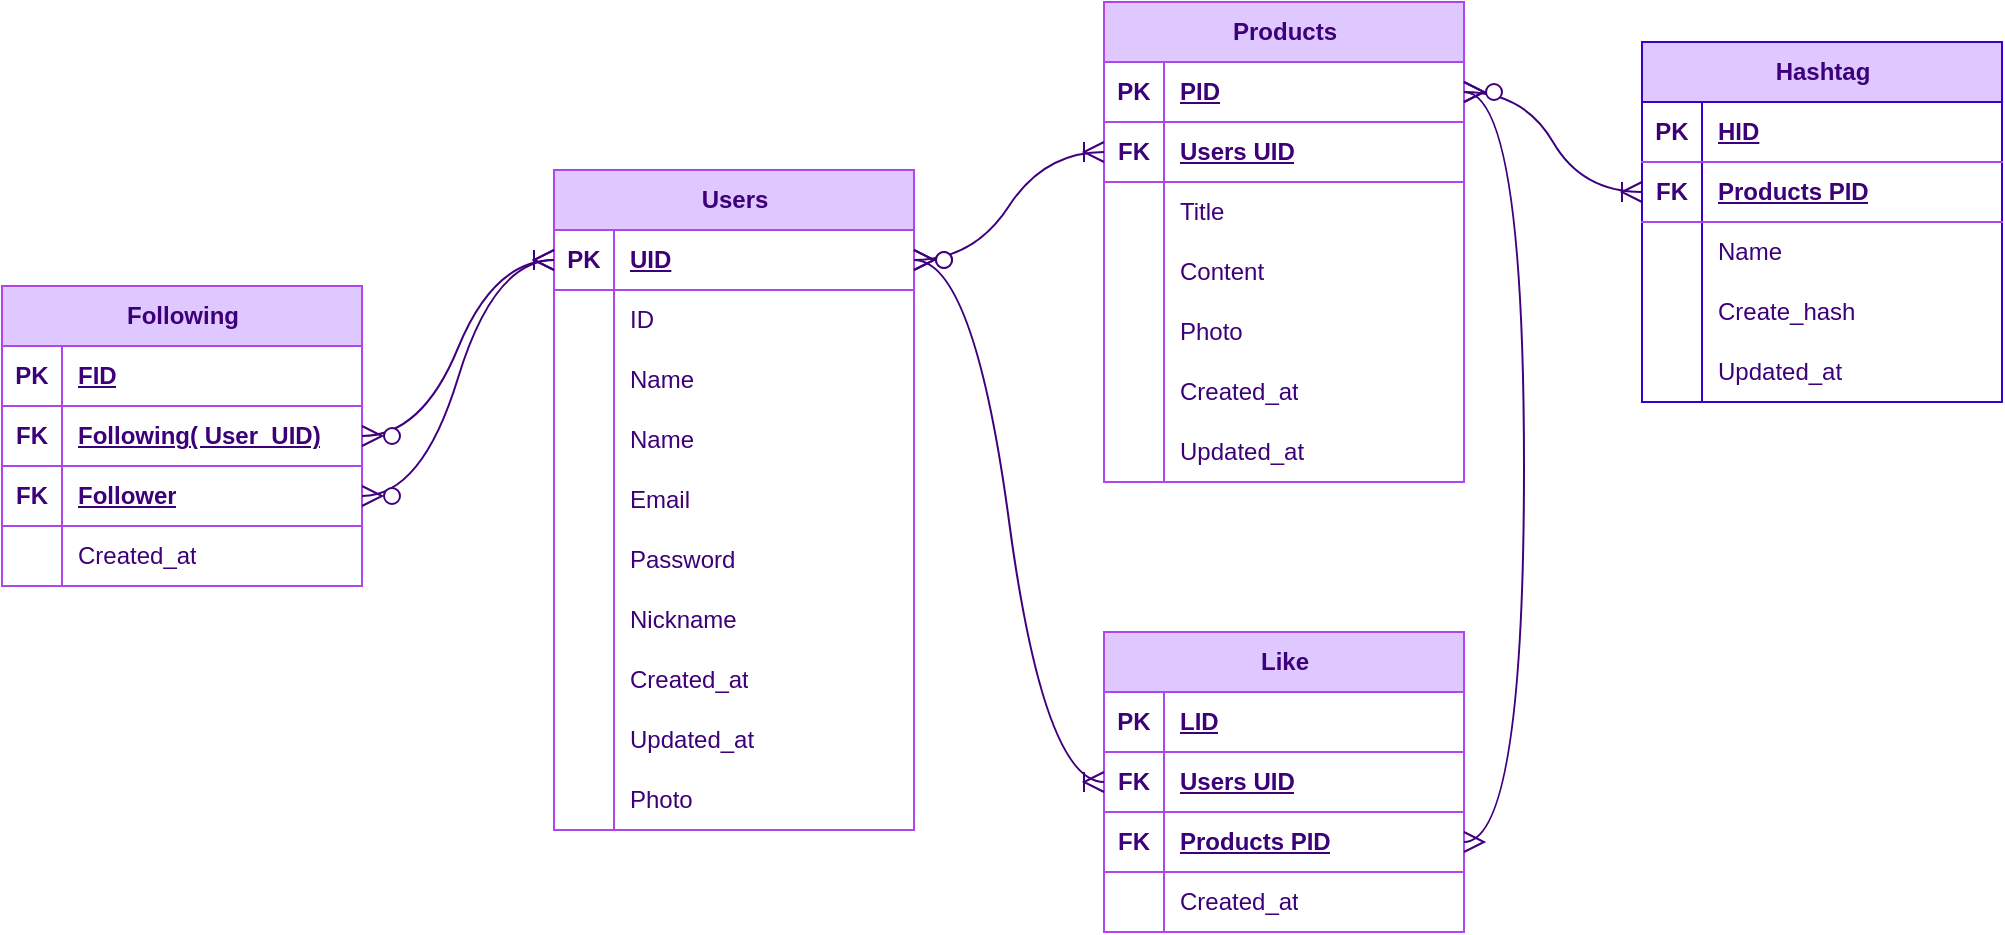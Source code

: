 <mxfile version="24.7.7">
  <diagram name="페이지-1" id="fCGBiLJO5F3mLTKMmeXi">
    <mxGraphModel dx="3289" dy="2229" grid="0" gridSize="10" guides="1" tooltips="1" connect="1" arrows="1" fold="1" page="1" pageScale="1" pageWidth="1169" pageHeight="827" background="#ffffff" math="0" shadow="0">
      <root>
        <mxCell id="0" />
        <mxCell id="1" parent="0" />
        <mxCell id="NdqajZRAIakbq4SqW66b-1" value="&lt;font&gt;Users&lt;/font&gt;" style="shape=table;startSize=30;container=1;collapsible=1;childLayout=tableLayout;fixedRows=1;rowLines=0;fontStyle=1;align=center;resizeLast=1;html=1;movable=1;resizable=1;rotatable=1;deletable=1;editable=1;locked=0;connectable=1;labelBackgroundColor=none;fillColor=#DFC7FF;strokeColor=#AF45ED;fontColor=#3C0078;" parent="1" vertex="1">
          <mxGeometry x="-805" y="-562" width="180" height="330.0" as="geometry" />
        </mxCell>
        <mxCell id="NdqajZRAIakbq4SqW66b-2" value="" style="shape=tableRow;horizontal=0;startSize=0;swimlaneHead=0;swimlaneBody=0;fillColor=none;collapsible=0;dropTarget=0;points=[[0,0.5],[1,0.5]];portConstraint=eastwest;top=0;left=0;right=0;bottom=1;labelBackgroundColor=none;strokeColor=#AF45ED;fontColor=#3C0078;" parent="NdqajZRAIakbq4SqW66b-1" vertex="1">
          <mxGeometry y="30" width="180" height="30" as="geometry" />
        </mxCell>
        <mxCell id="NdqajZRAIakbq4SqW66b-3" value="PK" style="shape=partialRectangle;connectable=0;fillColor=none;top=0;left=0;bottom=0;right=0;fontStyle=1;overflow=hidden;whiteSpace=wrap;html=1;labelBackgroundColor=none;strokeColor=#AF45ED;fontColor=#3C0078;" parent="NdqajZRAIakbq4SqW66b-2" vertex="1">
          <mxGeometry width="30" height="30" as="geometry">
            <mxRectangle width="30" height="30" as="alternateBounds" />
          </mxGeometry>
        </mxCell>
        <mxCell id="NdqajZRAIakbq4SqW66b-4" value="UID" style="shape=partialRectangle;connectable=0;fillColor=none;top=0;left=0;bottom=0;right=0;align=left;spacingLeft=6;fontStyle=5;overflow=hidden;whiteSpace=wrap;html=1;labelBackgroundColor=none;strokeColor=#AF45ED;fontColor=#3C0078;" parent="NdqajZRAIakbq4SqW66b-2" vertex="1">
          <mxGeometry x="30" width="150" height="30" as="geometry">
            <mxRectangle width="150" height="30" as="alternateBounds" />
          </mxGeometry>
        </mxCell>
        <mxCell id="NdqajZRAIakbq4SqW66b-5" value="" style="shape=tableRow;horizontal=0;startSize=0;swimlaneHead=0;swimlaneBody=0;fillColor=none;collapsible=0;dropTarget=0;points=[[0,0.5],[1,0.5]];portConstraint=eastwest;top=0;left=0;right=0;bottom=0;labelBackgroundColor=none;strokeColor=#AF45ED;fontColor=#3C0078;" parent="NdqajZRAIakbq4SqW66b-1" vertex="1">
          <mxGeometry y="60" width="180" height="30" as="geometry" />
        </mxCell>
        <mxCell id="NdqajZRAIakbq4SqW66b-6" value="" style="shape=partialRectangle;connectable=0;fillColor=none;top=0;left=0;bottom=0;right=0;editable=1;overflow=hidden;whiteSpace=wrap;html=1;labelBackgroundColor=none;strokeColor=#AF45ED;fontColor=#3C0078;" parent="NdqajZRAIakbq4SqW66b-5" vertex="1">
          <mxGeometry width="30" height="30" as="geometry">
            <mxRectangle width="30" height="30" as="alternateBounds" />
          </mxGeometry>
        </mxCell>
        <mxCell id="NdqajZRAIakbq4SqW66b-7" value="ID" style="shape=partialRectangle;connectable=0;fillColor=none;top=0;left=0;bottom=0;right=0;align=left;spacingLeft=6;overflow=hidden;whiteSpace=wrap;html=1;labelBackgroundColor=none;strokeColor=#AF45ED;fontColor=#3C0078;" parent="NdqajZRAIakbq4SqW66b-5" vertex="1">
          <mxGeometry x="30" width="150" height="30" as="geometry">
            <mxRectangle width="150" height="30" as="alternateBounds" />
          </mxGeometry>
        </mxCell>
        <mxCell id="NdqajZRAIakbq4SqW66b-57" value="" style="shape=tableRow;horizontal=0;startSize=0;swimlaneHead=0;swimlaneBody=0;fillColor=none;collapsible=0;dropTarget=0;points=[[0,0.5],[1,0.5]];portConstraint=eastwest;top=0;left=0;right=0;bottom=0;labelBackgroundColor=none;strokeColor=#AF45ED;fontColor=#3C0078;" parent="NdqajZRAIakbq4SqW66b-1" vertex="1">
          <mxGeometry y="90" width="180" height="30" as="geometry" />
        </mxCell>
        <mxCell id="NdqajZRAIakbq4SqW66b-58" value="" style="shape=partialRectangle;connectable=0;fillColor=none;top=0;left=0;bottom=0;right=0;editable=1;overflow=hidden;whiteSpace=wrap;html=1;labelBackgroundColor=none;strokeColor=#AF45ED;fontColor=#3C0078;" parent="NdqajZRAIakbq4SqW66b-57" vertex="1">
          <mxGeometry width="30" height="30" as="geometry">
            <mxRectangle width="30" height="30" as="alternateBounds" />
          </mxGeometry>
        </mxCell>
        <mxCell id="NdqajZRAIakbq4SqW66b-59" value="Name" style="shape=partialRectangle;connectable=0;fillColor=none;top=0;left=0;bottom=0;right=0;align=left;spacingLeft=6;overflow=hidden;whiteSpace=wrap;html=1;labelBackgroundColor=none;strokeColor=#AF45ED;fontColor=#3C0078;" parent="NdqajZRAIakbq4SqW66b-57" vertex="1">
          <mxGeometry x="30" width="150" height="30" as="geometry">
            <mxRectangle width="150" height="30" as="alternateBounds" />
          </mxGeometry>
        </mxCell>
        <mxCell id="FqH-BJLZaNZYhSBPs_zv-43" value="" style="shape=tableRow;horizontal=0;startSize=0;swimlaneHead=0;swimlaneBody=0;fillColor=none;collapsible=0;dropTarget=0;points=[[0,0.5],[1,0.5]];portConstraint=eastwest;top=0;left=0;right=0;bottom=0;labelBackgroundColor=none;strokeColor=#AF45ED;fontColor=#3C0078;" vertex="1" parent="NdqajZRAIakbq4SqW66b-1">
          <mxGeometry y="120" width="180" height="30" as="geometry" />
        </mxCell>
        <mxCell id="FqH-BJLZaNZYhSBPs_zv-44" value="" style="shape=partialRectangle;connectable=0;fillColor=none;top=0;left=0;bottom=0;right=0;editable=1;overflow=hidden;whiteSpace=wrap;html=1;labelBackgroundColor=none;strokeColor=#AF45ED;fontColor=#3C0078;" vertex="1" parent="FqH-BJLZaNZYhSBPs_zv-43">
          <mxGeometry width="30" height="30" as="geometry">
            <mxRectangle width="30" height="30" as="alternateBounds" />
          </mxGeometry>
        </mxCell>
        <mxCell id="FqH-BJLZaNZYhSBPs_zv-45" value="Name" style="shape=partialRectangle;connectable=0;fillColor=none;top=0;left=0;bottom=0;right=0;align=left;spacingLeft=6;overflow=hidden;whiteSpace=wrap;html=1;labelBackgroundColor=none;strokeColor=#AF45ED;fontColor=#3C0078;" vertex="1" parent="FqH-BJLZaNZYhSBPs_zv-43">
          <mxGeometry x="30" width="150" height="30" as="geometry">
            <mxRectangle width="150" height="30" as="alternateBounds" />
          </mxGeometry>
        </mxCell>
        <mxCell id="NdqajZRAIakbq4SqW66b-60" value="" style="shape=tableRow;horizontal=0;startSize=0;swimlaneHead=0;swimlaneBody=0;fillColor=none;collapsible=0;dropTarget=0;points=[[0,0.5],[1,0.5]];portConstraint=eastwest;top=0;left=0;right=0;bottom=0;labelBackgroundColor=none;strokeColor=#AF45ED;fontColor=#3C0078;" parent="NdqajZRAIakbq4SqW66b-1" vertex="1">
          <mxGeometry y="150" width="180" height="30" as="geometry" />
        </mxCell>
        <mxCell id="NdqajZRAIakbq4SqW66b-61" value="" style="shape=partialRectangle;connectable=0;fillColor=none;top=0;left=0;bottom=0;right=0;editable=1;overflow=hidden;whiteSpace=wrap;html=1;labelBackgroundColor=none;strokeColor=#AF45ED;fontColor=#3C0078;" parent="NdqajZRAIakbq4SqW66b-60" vertex="1">
          <mxGeometry width="30" height="30" as="geometry">
            <mxRectangle width="30" height="30" as="alternateBounds" />
          </mxGeometry>
        </mxCell>
        <mxCell id="NdqajZRAIakbq4SqW66b-62" value="Email" style="shape=partialRectangle;connectable=0;fillColor=none;top=0;left=0;bottom=0;right=0;align=left;spacingLeft=6;overflow=hidden;whiteSpace=wrap;html=1;labelBackgroundColor=none;strokeColor=#AF45ED;fontColor=#3C0078;" parent="NdqajZRAIakbq4SqW66b-60" vertex="1">
          <mxGeometry x="30" width="150" height="30" as="geometry">
            <mxRectangle width="150" height="30" as="alternateBounds" />
          </mxGeometry>
        </mxCell>
        <mxCell id="NdqajZRAIakbq4SqW66b-63" value="" style="shape=tableRow;horizontal=0;startSize=0;swimlaneHead=0;swimlaneBody=0;fillColor=none;collapsible=0;dropTarget=0;points=[[0,0.5],[1,0.5]];portConstraint=eastwest;top=0;left=0;right=0;bottom=0;labelBackgroundColor=none;strokeColor=#AF45ED;fontColor=#3C0078;" parent="NdqajZRAIakbq4SqW66b-1" vertex="1">
          <mxGeometry y="180" width="180" height="30" as="geometry" />
        </mxCell>
        <mxCell id="NdqajZRAIakbq4SqW66b-64" value="" style="shape=partialRectangle;connectable=0;fillColor=none;top=0;left=0;bottom=0;right=0;editable=1;overflow=hidden;whiteSpace=wrap;html=1;labelBackgroundColor=none;strokeColor=#AF45ED;fontColor=#3C0078;" parent="NdqajZRAIakbq4SqW66b-63" vertex="1">
          <mxGeometry width="30" height="30" as="geometry">
            <mxRectangle width="30" height="30" as="alternateBounds" />
          </mxGeometry>
        </mxCell>
        <mxCell id="NdqajZRAIakbq4SqW66b-65" value="Password" style="shape=partialRectangle;connectable=0;fillColor=none;top=0;left=0;bottom=0;right=0;align=left;spacingLeft=6;overflow=hidden;whiteSpace=wrap;html=1;labelBackgroundColor=none;strokeColor=#AF45ED;fontColor=#3C0078;" parent="NdqajZRAIakbq4SqW66b-63" vertex="1">
          <mxGeometry x="30" width="150" height="30" as="geometry">
            <mxRectangle width="150" height="30" as="alternateBounds" />
          </mxGeometry>
        </mxCell>
        <mxCell id="NdqajZRAIakbq4SqW66b-66" value="" style="shape=tableRow;horizontal=0;startSize=0;swimlaneHead=0;swimlaneBody=0;fillColor=none;collapsible=0;dropTarget=0;points=[[0,0.5],[1,0.5]];portConstraint=eastwest;top=0;left=0;right=0;bottom=0;labelBackgroundColor=none;strokeColor=#AF45ED;fontColor=#3C0078;" parent="NdqajZRAIakbq4SqW66b-1" vertex="1">
          <mxGeometry y="210" width="180" height="30" as="geometry" />
        </mxCell>
        <mxCell id="NdqajZRAIakbq4SqW66b-67" value="" style="shape=partialRectangle;connectable=0;fillColor=none;top=0;left=0;bottom=0;right=0;editable=1;overflow=hidden;whiteSpace=wrap;html=1;labelBackgroundColor=none;strokeColor=#AF45ED;fontColor=#3C0078;" parent="NdqajZRAIakbq4SqW66b-66" vertex="1">
          <mxGeometry width="30" height="30" as="geometry">
            <mxRectangle width="30" height="30" as="alternateBounds" />
          </mxGeometry>
        </mxCell>
        <mxCell id="NdqajZRAIakbq4SqW66b-68" value="Nickname" style="shape=partialRectangle;connectable=0;fillColor=none;top=0;left=0;bottom=0;right=0;align=left;spacingLeft=6;overflow=hidden;whiteSpace=wrap;html=1;labelBackgroundColor=none;strokeColor=#AF45ED;fontColor=#3C0078;" parent="NdqajZRAIakbq4SqW66b-66" vertex="1">
          <mxGeometry x="30" width="150" height="30" as="geometry">
            <mxRectangle width="150" height="30" as="alternateBounds" />
          </mxGeometry>
        </mxCell>
        <mxCell id="NdqajZRAIakbq4SqW66b-69" value="" style="shape=tableRow;horizontal=0;startSize=0;swimlaneHead=0;swimlaneBody=0;fillColor=none;collapsible=0;dropTarget=0;points=[[0,0.5],[1,0.5]];portConstraint=eastwest;top=0;left=0;right=0;bottom=0;labelBackgroundColor=none;strokeColor=#AF45ED;fontColor=#3C0078;" parent="NdqajZRAIakbq4SqW66b-1" vertex="1">
          <mxGeometry y="240" width="180" height="30" as="geometry" />
        </mxCell>
        <mxCell id="NdqajZRAIakbq4SqW66b-70" value="" style="shape=partialRectangle;connectable=0;fillColor=none;top=0;left=0;bottom=0;right=0;editable=1;overflow=hidden;whiteSpace=wrap;html=1;labelBackgroundColor=none;strokeColor=#AF45ED;fontColor=#3C0078;" parent="NdqajZRAIakbq4SqW66b-69" vertex="1">
          <mxGeometry width="30" height="30" as="geometry">
            <mxRectangle width="30" height="30" as="alternateBounds" />
          </mxGeometry>
        </mxCell>
        <mxCell id="NdqajZRAIakbq4SqW66b-71" value="Created_at" style="shape=partialRectangle;connectable=0;fillColor=none;top=0;left=0;bottom=0;right=0;align=left;spacingLeft=6;overflow=hidden;whiteSpace=wrap;html=1;labelBackgroundColor=none;strokeColor=#AF45ED;fontColor=#3C0078;" parent="NdqajZRAIakbq4SqW66b-69" vertex="1">
          <mxGeometry x="30" width="150" height="30" as="geometry">
            <mxRectangle width="150" height="30" as="alternateBounds" />
          </mxGeometry>
        </mxCell>
        <mxCell id="NdqajZRAIakbq4SqW66b-72" value="" style="shape=tableRow;horizontal=0;startSize=0;swimlaneHead=0;swimlaneBody=0;fillColor=none;collapsible=0;dropTarget=0;points=[[0,0.5],[1,0.5]];portConstraint=eastwest;top=0;left=0;right=0;bottom=0;labelBackgroundColor=none;strokeColor=#AF45ED;fontColor=#3C0078;" parent="NdqajZRAIakbq4SqW66b-1" vertex="1">
          <mxGeometry y="270" width="180" height="30" as="geometry" />
        </mxCell>
        <mxCell id="NdqajZRAIakbq4SqW66b-73" value="" style="shape=partialRectangle;connectable=0;fillColor=none;top=0;left=0;bottom=0;right=0;editable=1;overflow=hidden;whiteSpace=wrap;html=1;labelBackgroundColor=none;strokeColor=#AF45ED;fontColor=#3C0078;" parent="NdqajZRAIakbq4SqW66b-72" vertex="1">
          <mxGeometry width="30" height="30" as="geometry">
            <mxRectangle width="30" height="30" as="alternateBounds" />
          </mxGeometry>
        </mxCell>
        <mxCell id="NdqajZRAIakbq4SqW66b-74" value="Updated_at" style="shape=partialRectangle;connectable=0;fillColor=none;top=0;left=0;bottom=0;right=0;align=left;spacingLeft=6;overflow=hidden;whiteSpace=wrap;html=1;labelBackgroundColor=none;strokeColor=#AF45ED;fontColor=#3C0078;" parent="NdqajZRAIakbq4SqW66b-72" vertex="1">
          <mxGeometry x="30" width="150" height="30" as="geometry">
            <mxRectangle width="150" height="30" as="alternateBounds" />
          </mxGeometry>
        </mxCell>
        <mxCell id="NdqajZRAIakbq4SqW66b-8" value="" style="shape=tableRow;horizontal=0;startSize=0;swimlaneHead=0;swimlaneBody=0;fillColor=none;collapsible=0;dropTarget=0;points=[[0,0.5],[1,0.5]];portConstraint=eastwest;top=0;left=0;right=0;bottom=0;labelBackgroundColor=none;strokeColor=#AF45ED;fontColor=#3C0078;" parent="NdqajZRAIakbq4SqW66b-1" vertex="1">
          <mxGeometry y="300" width="180" height="30" as="geometry" />
        </mxCell>
        <mxCell id="NdqajZRAIakbq4SqW66b-9" value="" style="shape=partialRectangle;connectable=0;fillColor=none;top=0;left=0;bottom=0;right=0;editable=1;overflow=hidden;whiteSpace=wrap;html=1;labelBackgroundColor=none;strokeColor=#AF45ED;fontColor=#3C0078;" parent="NdqajZRAIakbq4SqW66b-8" vertex="1">
          <mxGeometry width="30" height="30" as="geometry">
            <mxRectangle width="30" height="30" as="alternateBounds" />
          </mxGeometry>
        </mxCell>
        <object label="Photo" s="" id="NdqajZRAIakbq4SqW66b-10">
          <mxCell style="shape=partialRectangle;connectable=0;fillColor=none;top=0;left=0;bottom=0;right=0;align=left;spacingLeft=6;overflow=hidden;whiteSpace=wrap;html=1;labelBackgroundColor=none;strokeColor=#AF45ED;fontColor=#3C0078;" parent="NdqajZRAIakbq4SqW66b-8" vertex="1">
            <mxGeometry x="30" width="150" height="30" as="geometry">
              <mxRectangle width="150" height="30" as="alternateBounds" />
            </mxGeometry>
          </mxCell>
        </object>
        <mxCell id="NdqajZRAIakbq4SqW66b-78" value="&lt;font&gt;Products&lt;/font&gt;" style="shape=table;startSize=30;container=1;collapsible=1;childLayout=tableLayout;fixedRows=1;rowLines=0;fontStyle=1;align=center;resizeLast=1;html=1;labelBackgroundColor=none;fillStyle=hachure;swimlaneFillColor=default;fillColor=#DFC7FF;strokeColor=#AF45ED;fontColor=#3C0078;" parent="1" vertex="1">
          <mxGeometry x="-530" y="-646" width="180" height="240" as="geometry" />
        </mxCell>
        <mxCell id="NdqajZRAIakbq4SqW66b-79" value="" style="shape=tableRow;horizontal=0;startSize=0;swimlaneHead=0;swimlaneBody=0;fillColor=none;collapsible=0;dropTarget=0;points=[[0,0.5],[1,0.5]];portConstraint=eastwest;top=0;left=0;right=0;bottom=1;labelBackgroundColor=none;strokeColor=#AF45ED;fontColor=#3C0078;" parent="NdqajZRAIakbq4SqW66b-78" vertex="1">
          <mxGeometry y="30" width="180" height="30" as="geometry" />
        </mxCell>
        <mxCell id="NdqajZRAIakbq4SqW66b-80" value="PK" style="shape=partialRectangle;connectable=0;fillColor=none;top=0;left=0;bottom=0;right=0;fontStyle=1;overflow=hidden;whiteSpace=wrap;html=1;labelBackgroundColor=none;strokeColor=#AF45ED;fontColor=#3C0078;" parent="NdqajZRAIakbq4SqW66b-79" vertex="1">
          <mxGeometry width="30" height="30" as="geometry">
            <mxRectangle width="30" height="30" as="alternateBounds" />
          </mxGeometry>
        </mxCell>
        <mxCell id="NdqajZRAIakbq4SqW66b-81" value="PID" style="shape=partialRectangle;connectable=0;fillColor=none;top=0;left=0;bottom=0;right=0;align=left;spacingLeft=6;fontStyle=5;overflow=hidden;whiteSpace=wrap;html=1;labelBackgroundColor=none;strokeColor=#AF45ED;fontColor=#3C0078;" parent="NdqajZRAIakbq4SqW66b-79" vertex="1">
          <mxGeometry x="30" width="150" height="30" as="geometry">
            <mxRectangle width="150" height="30" as="alternateBounds" />
          </mxGeometry>
        </mxCell>
        <mxCell id="NdqajZRAIakbq4SqW66b-104" value="" style="shape=tableRow;horizontal=0;startSize=0;swimlaneHead=0;swimlaneBody=0;fillColor=none;collapsible=0;dropTarget=0;points=[[0,0.5],[1,0.5]];portConstraint=eastwest;top=0;left=0;right=0;bottom=1;labelBackgroundColor=none;strokeColor=#AF45ED;fontColor=#3C0078;" parent="NdqajZRAIakbq4SqW66b-78" vertex="1">
          <mxGeometry y="60" width="180" height="30" as="geometry" />
        </mxCell>
        <mxCell id="NdqajZRAIakbq4SqW66b-105" value="FK" style="shape=partialRectangle;connectable=0;fillColor=none;top=0;left=0;bottom=0;right=0;fontStyle=1;overflow=hidden;whiteSpace=wrap;html=1;labelBackgroundColor=none;strokeColor=#AF45ED;fontColor=#3C0078;" parent="NdqajZRAIakbq4SqW66b-104" vertex="1">
          <mxGeometry width="30" height="30" as="geometry">
            <mxRectangle width="30" height="30" as="alternateBounds" />
          </mxGeometry>
        </mxCell>
        <mxCell id="NdqajZRAIakbq4SqW66b-106" value="Users UID" style="shape=partialRectangle;connectable=0;fillColor=none;top=0;left=0;bottom=0;right=0;align=left;spacingLeft=6;fontStyle=5;overflow=hidden;whiteSpace=wrap;html=1;labelBackgroundColor=none;strokeColor=#AF45ED;fontColor=#3C0078;" parent="NdqajZRAIakbq4SqW66b-104" vertex="1">
          <mxGeometry x="30" width="150" height="30" as="geometry">
            <mxRectangle width="150" height="30" as="alternateBounds" />
          </mxGeometry>
        </mxCell>
        <mxCell id="NdqajZRAIakbq4SqW66b-85" value="" style="shape=tableRow;horizontal=0;startSize=0;swimlaneHead=0;swimlaneBody=0;fillColor=none;collapsible=0;dropTarget=0;points=[[0,0.5],[1,0.5]];portConstraint=eastwest;top=0;left=0;right=0;bottom=0;labelBackgroundColor=none;strokeColor=#AF45ED;fontColor=#3C0078;" parent="NdqajZRAIakbq4SqW66b-78" vertex="1">
          <mxGeometry y="90" width="180" height="30" as="geometry" />
        </mxCell>
        <mxCell id="NdqajZRAIakbq4SqW66b-86" value="" style="shape=partialRectangle;connectable=0;fillColor=none;top=0;left=0;bottom=0;right=0;editable=1;overflow=hidden;whiteSpace=wrap;html=1;labelBackgroundColor=none;strokeColor=#AF45ED;fontColor=#3C0078;" parent="NdqajZRAIakbq4SqW66b-85" vertex="1">
          <mxGeometry width="30" height="30" as="geometry">
            <mxRectangle width="30" height="30" as="alternateBounds" />
          </mxGeometry>
        </mxCell>
        <mxCell id="NdqajZRAIakbq4SqW66b-87" value="Title" style="shape=partialRectangle;connectable=0;fillColor=none;top=0;left=0;bottom=0;right=0;align=left;spacingLeft=6;overflow=hidden;whiteSpace=wrap;html=1;labelBackgroundColor=none;strokeColor=#AF45ED;fontColor=#3C0078;" parent="NdqajZRAIakbq4SqW66b-85" vertex="1">
          <mxGeometry x="30" width="150" height="30" as="geometry">
            <mxRectangle width="150" height="30" as="alternateBounds" />
          </mxGeometry>
        </mxCell>
        <mxCell id="NdqajZRAIakbq4SqW66b-88" value="" style="shape=tableRow;horizontal=0;startSize=0;swimlaneHead=0;swimlaneBody=0;fillColor=none;collapsible=0;dropTarget=0;points=[[0,0.5],[1,0.5]];portConstraint=eastwest;top=0;left=0;right=0;bottom=0;labelBackgroundColor=none;strokeColor=#AF45ED;fontColor=#3C0078;" parent="NdqajZRAIakbq4SqW66b-78" vertex="1">
          <mxGeometry y="120" width="180" height="30" as="geometry" />
        </mxCell>
        <mxCell id="NdqajZRAIakbq4SqW66b-89" value="" style="shape=partialRectangle;connectable=0;fillColor=none;top=0;left=0;bottom=0;right=0;editable=1;overflow=hidden;whiteSpace=wrap;html=1;labelBackgroundColor=none;strokeColor=#AF45ED;fontColor=#3C0078;" parent="NdqajZRAIakbq4SqW66b-88" vertex="1">
          <mxGeometry width="30" height="30" as="geometry">
            <mxRectangle width="30" height="30" as="alternateBounds" />
          </mxGeometry>
        </mxCell>
        <mxCell id="NdqajZRAIakbq4SqW66b-90" value="Content" style="shape=partialRectangle;connectable=0;fillColor=none;top=0;left=0;bottom=0;right=0;align=left;spacingLeft=6;overflow=hidden;whiteSpace=wrap;html=1;labelBackgroundColor=none;strokeColor=#AF45ED;fontColor=#3C0078;" parent="NdqajZRAIakbq4SqW66b-88" vertex="1">
          <mxGeometry x="30" width="150" height="30" as="geometry">
            <mxRectangle width="150" height="30" as="alternateBounds" />
          </mxGeometry>
        </mxCell>
        <mxCell id="NdqajZRAIakbq4SqW66b-107" value="" style="shape=tableRow;horizontal=0;startSize=0;swimlaneHead=0;swimlaneBody=0;fillColor=none;collapsible=0;dropTarget=0;points=[[0,0.5],[1,0.5]];portConstraint=eastwest;top=0;left=0;right=0;bottom=0;labelBackgroundColor=none;strokeColor=#AF45ED;fontColor=#3C0078;" parent="NdqajZRAIakbq4SqW66b-78" vertex="1">
          <mxGeometry y="150" width="180" height="30" as="geometry" />
        </mxCell>
        <mxCell id="NdqajZRAIakbq4SqW66b-108" value="" style="shape=partialRectangle;connectable=0;fillColor=none;top=0;left=0;bottom=0;right=0;editable=1;overflow=hidden;whiteSpace=wrap;html=1;labelBackgroundColor=none;strokeColor=#AF45ED;fontColor=#3C0078;" parent="NdqajZRAIakbq4SqW66b-107" vertex="1">
          <mxGeometry width="30" height="30" as="geometry">
            <mxRectangle width="30" height="30" as="alternateBounds" />
          </mxGeometry>
        </mxCell>
        <mxCell id="NdqajZRAIakbq4SqW66b-109" value="Photo" style="shape=partialRectangle;connectable=0;fillColor=none;top=0;left=0;bottom=0;right=0;align=left;spacingLeft=6;overflow=hidden;whiteSpace=wrap;html=1;labelBackgroundColor=none;strokeColor=#AF45ED;fontColor=#3C0078;" parent="NdqajZRAIakbq4SqW66b-107" vertex="1">
          <mxGeometry x="30" width="150" height="30" as="geometry">
            <mxRectangle width="150" height="30" as="alternateBounds" />
          </mxGeometry>
        </mxCell>
        <mxCell id="NdqajZRAIakbq4SqW66b-110" value="" style="shape=tableRow;horizontal=0;startSize=0;swimlaneHead=0;swimlaneBody=0;fillColor=none;collapsible=0;dropTarget=0;points=[[0,0.5],[1,0.5]];portConstraint=eastwest;top=0;left=0;right=0;bottom=0;labelBackgroundColor=none;strokeColor=#AF45ED;fontColor=#3C0078;" parent="NdqajZRAIakbq4SqW66b-78" vertex="1">
          <mxGeometry y="180" width="180" height="30" as="geometry" />
        </mxCell>
        <mxCell id="NdqajZRAIakbq4SqW66b-111" value="" style="shape=partialRectangle;connectable=0;fillColor=none;top=0;left=0;bottom=0;right=0;editable=1;overflow=hidden;whiteSpace=wrap;html=1;labelBackgroundColor=none;strokeColor=#AF45ED;fontColor=#3C0078;" parent="NdqajZRAIakbq4SqW66b-110" vertex="1">
          <mxGeometry width="30" height="30" as="geometry">
            <mxRectangle width="30" height="30" as="alternateBounds" />
          </mxGeometry>
        </mxCell>
        <mxCell id="NdqajZRAIakbq4SqW66b-112" value="Created_at" style="shape=partialRectangle;connectable=0;fillColor=none;top=0;left=0;bottom=0;right=0;align=left;spacingLeft=6;overflow=hidden;whiteSpace=wrap;html=1;labelBackgroundColor=none;strokeColor=#AF45ED;fontColor=#3C0078;" parent="NdqajZRAIakbq4SqW66b-110" vertex="1">
          <mxGeometry x="30" width="150" height="30" as="geometry">
            <mxRectangle width="150" height="30" as="alternateBounds" />
          </mxGeometry>
        </mxCell>
        <mxCell id="NdqajZRAIakbq4SqW66b-113" value="" style="shape=tableRow;horizontal=0;startSize=0;swimlaneHead=0;swimlaneBody=0;fillColor=none;collapsible=0;dropTarget=0;points=[[0,0.5],[1,0.5]];portConstraint=eastwest;top=0;left=0;right=0;bottom=0;labelBackgroundColor=none;strokeColor=#AF45ED;fontColor=#3C0078;" parent="NdqajZRAIakbq4SqW66b-78" vertex="1">
          <mxGeometry y="210" width="180" height="30" as="geometry" />
        </mxCell>
        <mxCell id="NdqajZRAIakbq4SqW66b-114" value="" style="shape=partialRectangle;connectable=0;fillColor=none;top=0;left=0;bottom=0;right=0;editable=1;overflow=hidden;whiteSpace=wrap;html=1;labelBackgroundColor=none;strokeColor=#AF45ED;fontColor=#3C0078;" parent="NdqajZRAIakbq4SqW66b-113" vertex="1">
          <mxGeometry width="30" height="30" as="geometry">
            <mxRectangle width="30" height="30" as="alternateBounds" />
          </mxGeometry>
        </mxCell>
        <mxCell id="NdqajZRAIakbq4SqW66b-115" value="Updated_at" style="shape=partialRectangle;connectable=0;fillColor=none;top=0;left=0;bottom=0;right=0;align=left;spacingLeft=6;overflow=hidden;whiteSpace=wrap;html=1;labelBackgroundColor=none;strokeColor=#AF45ED;fontColor=#3C0078;" parent="NdqajZRAIakbq4SqW66b-113" vertex="1">
          <mxGeometry x="30" width="150" height="30" as="geometry">
            <mxRectangle width="150" height="30" as="alternateBounds" />
          </mxGeometry>
        </mxCell>
        <mxCell id="NdqajZRAIakbq4SqW66b-119" value="&lt;font&gt;Like&lt;/font&gt;" style="shape=table;startSize=30;container=1;collapsible=1;childLayout=tableLayout;fixedRows=1;rowLines=0;fontStyle=1;align=center;resizeLast=1;html=1;labelBackgroundColor=none;fillColor=#DFC7FF;strokeColor=#AF45ED;fontColor=#3C0078;" parent="1" vertex="1">
          <mxGeometry x="-530" y="-331" width="180" height="150" as="geometry" />
        </mxCell>
        <mxCell id="NdqajZRAIakbq4SqW66b-120" value="" style="shape=tableRow;horizontal=0;startSize=0;swimlaneHead=0;swimlaneBody=0;fillColor=none;collapsible=0;dropTarget=0;points=[[0,0.5],[1,0.5]];portConstraint=eastwest;top=0;left=0;right=0;bottom=1;labelBackgroundColor=none;strokeColor=#AF45ED;fontColor=#3C0078;" parent="NdqajZRAIakbq4SqW66b-119" vertex="1">
          <mxGeometry y="30" width="180" height="30" as="geometry" />
        </mxCell>
        <mxCell id="NdqajZRAIakbq4SqW66b-121" value="PK" style="shape=partialRectangle;connectable=0;fillColor=none;top=0;left=0;bottom=0;right=0;fontStyle=1;overflow=hidden;whiteSpace=wrap;html=1;labelBackgroundColor=none;strokeColor=#AF45ED;fontColor=#3C0078;" parent="NdqajZRAIakbq4SqW66b-120" vertex="1">
          <mxGeometry width="30" height="30" as="geometry">
            <mxRectangle width="30" height="30" as="alternateBounds" />
          </mxGeometry>
        </mxCell>
        <mxCell id="NdqajZRAIakbq4SqW66b-122" value="LID" style="shape=partialRectangle;connectable=0;fillColor=none;top=0;left=0;bottom=0;right=0;align=left;spacingLeft=6;fontStyle=5;overflow=hidden;whiteSpace=wrap;html=1;labelBackgroundColor=none;strokeColor=#AF45ED;fontColor=#3C0078;" parent="NdqajZRAIakbq4SqW66b-120" vertex="1">
          <mxGeometry x="30" width="150" height="30" as="geometry">
            <mxRectangle width="150" height="30" as="alternateBounds" />
          </mxGeometry>
        </mxCell>
        <mxCell id="NdqajZRAIakbq4SqW66b-132" value="" style="shape=tableRow;horizontal=0;startSize=0;swimlaneHead=0;swimlaneBody=0;fillColor=none;collapsible=0;dropTarget=0;points=[[0,0.5],[1,0.5]];portConstraint=eastwest;top=0;left=0;right=0;bottom=1;labelBackgroundColor=none;strokeColor=#AF45ED;fontColor=#3C0078;" parent="NdqajZRAIakbq4SqW66b-119" vertex="1">
          <mxGeometry y="60" width="180" height="30" as="geometry" />
        </mxCell>
        <mxCell id="NdqajZRAIakbq4SqW66b-133" value="FK" style="shape=partialRectangle;connectable=0;fillColor=none;top=0;left=0;bottom=0;right=0;fontStyle=1;overflow=hidden;whiteSpace=wrap;html=1;labelBackgroundColor=none;strokeColor=#AF45ED;fontColor=#3C0078;" parent="NdqajZRAIakbq4SqW66b-132" vertex="1">
          <mxGeometry width="30" height="30" as="geometry">
            <mxRectangle width="30" height="30" as="alternateBounds" />
          </mxGeometry>
        </mxCell>
        <mxCell id="NdqajZRAIakbq4SqW66b-134" value="Users UID" style="shape=partialRectangle;connectable=0;fillColor=none;top=0;left=0;bottom=0;right=0;align=left;spacingLeft=6;fontStyle=5;overflow=hidden;whiteSpace=wrap;html=1;labelBackgroundColor=none;strokeColor=#AF45ED;fontColor=#3C0078;" parent="NdqajZRAIakbq4SqW66b-132" vertex="1">
          <mxGeometry x="30" width="150" height="30" as="geometry">
            <mxRectangle width="150" height="30" as="alternateBounds" />
          </mxGeometry>
        </mxCell>
        <mxCell id="NdqajZRAIakbq4SqW66b-135" value="" style="shape=tableRow;horizontal=0;startSize=0;swimlaneHead=0;swimlaneBody=0;fillColor=none;collapsible=0;dropTarget=0;points=[[0,0.5],[1,0.5]];portConstraint=eastwest;top=0;left=0;right=0;bottom=1;labelBackgroundColor=none;strokeColor=#AF45ED;fontColor=#3C0078;" parent="NdqajZRAIakbq4SqW66b-119" vertex="1">
          <mxGeometry y="90" width="180" height="30" as="geometry" />
        </mxCell>
        <mxCell id="NdqajZRAIakbq4SqW66b-136" value="FK" style="shape=partialRectangle;connectable=0;fillColor=none;top=0;left=0;bottom=0;right=0;fontStyle=1;overflow=hidden;whiteSpace=wrap;html=1;labelBackgroundColor=none;strokeColor=#AF45ED;fontColor=#3C0078;" parent="NdqajZRAIakbq4SqW66b-135" vertex="1">
          <mxGeometry width="30" height="30" as="geometry">
            <mxRectangle width="30" height="30" as="alternateBounds" />
          </mxGeometry>
        </mxCell>
        <mxCell id="NdqajZRAIakbq4SqW66b-137" value="Products PID" style="shape=partialRectangle;connectable=0;fillColor=none;top=0;left=0;bottom=0;right=0;align=left;spacingLeft=6;fontStyle=5;overflow=hidden;whiteSpace=wrap;html=1;labelBackgroundColor=none;strokeColor=#AF45ED;fontColor=#3C0078;" parent="NdqajZRAIakbq4SqW66b-135" vertex="1">
          <mxGeometry x="30" width="150" height="30" as="geometry">
            <mxRectangle width="150" height="30" as="alternateBounds" />
          </mxGeometry>
        </mxCell>
        <mxCell id="NdqajZRAIakbq4SqW66b-123" value="" style="shape=tableRow;horizontal=0;startSize=0;swimlaneHead=0;swimlaneBody=0;fillColor=none;collapsible=0;dropTarget=0;points=[[0,0.5],[1,0.5]];portConstraint=eastwest;top=0;left=0;right=0;bottom=0;labelBackgroundColor=none;strokeColor=#AF45ED;fontColor=#3C0078;" parent="NdqajZRAIakbq4SqW66b-119" vertex="1">
          <mxGeometry y="120" width="180" height="30" as="geometry" />
        </mxCell>
        <mxCell id="NdqajZRAIakbq4SqW66b-124" value="" style="shape=partialRectangle;connectable=0;fillColor=none;top=0;left=0;bottom=0;right=0;editable=1;overflow=hidden;whiteSpace=wrap;html=1;labelBackgroundColor=none;strokeColor=#AF45ED;fontColor=#3C0078;" parent="NdqajZRAIakbq4SqW66b-123" vertex="1">
          <mxGeometry width="30" height="30" as="geometry">
            <mxRectangle width="30" height="30" as="alternateBounds" />
          </mxGeometry>
        </mxCell>
        <mxCell id="NdqajZRAIakbq4SqW66b-125" value="Created_at" style="shape=partialRectangle;connectable=0;fillColor=none;top=0;left=0;bottom=0;right=0;align=left;spacingLeft=6;overflow=hidden;whiteSpace=wrap;html=1;labelBackgroundColor=none;strokeColor=#AF45ED;fontColor=#3C0078;" parent="NdqajZRAIakbq4SqW66b-123" vertex="1">
          <mxGeometry x="30" width="150" height="30" as="geometry">
            <mxRectangle width="150" height="30" as="alternateBounds" />
          </mxGeometry>
        </mxCell>
        <mxCell id="NdqajZRAIakbq4SqW66b-141" style="edgeStyle=none;curved=1;rounded=0;orthogonalLoop=1;jettySize=auto;html=1;entryX=0;entryY=0.5;entryDx=0;entryDy=0;fontSize=12;startSize=8;endSize=8;labelBackgroundColor=none;fontColor=#3C0078;strokeColor=#60E696;" parent="NdqajZRAIakbq4SqW66b-119" source="NdqajZRAIakbq4SqW66b-132" target="NdqajZRAIakbq4SqW66b-132" edge="1">
          <mxGeometry relative="1" as="geometry" />
        </mxCell>
        <mxCell id="NdqajZRAIakbq4SqW66b-160" value="&lt;font&gt;Following&lt;/font&gt;" style="shape=table;startSize=30;container=1;collapsible=1;childLayout=tableLayout;fixedRows=1;rowLines=0;fontStyle=1;align=center;resizeLast=1;html=1;labelBackgroundColor=none;fillColor=#DFC7FF;strokeColor=#AF45ED;fontColor=#3C0078;" parent="1" vertex="1">
          <mxGeometry x="-1081" y="-504" width="180" height="150" as="geometry" />
        </mxCell>
        <mxCell id="NdqajZRAIakbq4SqW66b-161" value="" style="shape=tableRow;horizontal=0;startSize=0;swimlaneHead=0;swimlaneBody=0;fillColor=none;collapsible=0;dropTarget=0;points=[[0,0.5],[1,0.5]];portConstraint=eastwest;top=0;left=0;right=0;bottom=1;labelBackgroundColor=none;strokeColor=#AF45ED;fontColor=#3C0078;" parent="NdqajZRAIakbq4SqW66b-160" vertex="1">
          <mxGeometry y="30" width="180" height="30" as="geometry" />
        </mxCell>
        <mxCell id="NdqajZRAIakbq4SqW66b-162" value="PK" style="shape=partialRectangle;connectable=0;fillColor=none;top=0;left=0;bottom=0;right=0;fontStyle=1;overflow=hidden;whiteSpace=wrap;html=1;labelBackgroundColor=none;strokeColor=#AF45ED;fontColor=#3C0078;" parent="NdqajZRAIakbq4SqW66b-161" vertex="1">
          <mxGeometry width="30" height="30" as="geometry">
            <mxRectangle width="30" height="30" as="alternateBounds" />
          </mxGeometry>
        </mxCell>
        <mxCell id="NdqajZRAIakbq4SqW66b-163" value="FID" style="shape=partialRectangle;connectable=0;fillColor=none;top=0;left=0;bottom=0;right=0;align=left;spacingLeft=6;fontStyle=5;overflow=hidden;whiteSpace=wrap;html=1;labelBackgroundColor=none;strokeColor=#AF45ED;fontColor=#3C0078;" parent="NdqajZRAIakbq4SqW66b-161" vertex="1">
          <mxGeometry x="30" width="150" height="30" as="geometry">
            <mxRectangle width="150" height="30" as="alternateBounds" />
          </mxGeometry>
        </mxCell>
        <mxCell id="NdqajZRAIakbq4SqW66b-175" value="" style="shape=tableRow;horizontal=0;startSize=0;swimlaneHead=0;swimlaneBody=0;fillColor=none;collapsible=0;dropTarget=0;points=[[0,0.5],[1,0.5]];portConstraint=eastwest;top=0;left=0;right=0;bottom=1;labelBackgroundColor=none;strokeColor=#AF45ED;fontColor=#3C0078;" parent="NdqajZRAIakbq4SqW66b-160" vertex="1">
          <mxGeometry y="60" width="180" height="30" as="geometry" />
        </mxCell>
        <mxCell id="NdqajZRAIakbq4SqW66b-176" value="FK" style="shape=partialRectangle;connectable=0;fillColor=none;top=0;left=0;bottom=0;right=0;fontStyle=1;overflow=hidden;whiteSpace=wrap;html=1;labelBackgroundColor=none;strokeColor=#AF45ED;fontColor=#3C0078;" parent="NdqajZRAIakbq4SqW66b-175" vertex="1">
          <mxGeometry width="30" height="30" as="geometry">
            <mxRectangle width="30" height="30" as="alternateBounds" />
          </mxGeometry>
        </mxCell>
        <mxCell id="NdqajZRAIakbq4SqW66b-177" value="Following( User_UID)" style="shape=partialRectangle;connectable=0;fillColor=none;top=0;left=0;bottom=0;right=0;align=left;spacingLeft=6;fontStyle=5;overflow=hidden;whiteSpace=wrap;html=1;labelBackgroundColor=none;strokeColor=#AF45ED;fontColor=#3C0078;" parent="NdqajZRAIakbq4SqW66b-175" vertex="1">
          <mxGeometry x="30" width="150" height="30" as="geometry">
            <mxRectangle width="150" height="30" as="alternateBounds" />
          </mxGeometry>
        </mxCell>
        <mxCell id="NdqajZRAIakbq4SqW66b-178" value="" style="shape=tableRow;horizontal=0;startSize=0;swimlaneHead=0;swimlaneBody=0;fillColor=none;collapsible=0;dropTarget=0;points=[[0,0.5],[1,0.5]];portConstraint=eastwest;top=0;left=0;right=0;bottom=1;labelBackgroundColor=none;strokeColor=#AF45ED;fontColor=#3C0078;" parent="NdqajZRAIakbq4SqW66b-160" vertex="1">
          <mxGeometry y="90" width="180" height="30" as="geometry" />
        </mxCell>
        <mxCell id="NdqajZRAIakbq4SqW66b-179" value="FK" style="shape=partialRectangle;connectable=0;fillColor=none;top=0;left=0;bottom=0;right=0;fontStyle=1;overflow=hidden;whiteSpace=wrap;html=1;labelBackgroundColor=none;strokeColor=#AF45ED;fontColor=#3C0078;" parent="NdqajZRAIakbq4SqW66b-178" vertex="1">
          <mxGeometry width="30" height="30" as="geometry">
            <mxRectangle width="30" height="30" as="alternateBounds" />
          </mxGeometry>
        </mxCell>
        <mxCell id="NdqajZRAIakbq4SqW66b-180" value="Follower" style="shape=partialRectangle;connectable=0;fillColor=none;top=0;left=0;bottom=0;right=0;align=left;spacingLeft=6;fontStyle=5;overflow=hidden;whiteSpace=wrap;html=1;labelBackgroundColor=none;strokeColor=#AF45ED;fontColor=#3C0078;" parent="NdqajZRAIakbq4SqW66b-178" vertex="1">
          <mxGeometry x="30" width="150" height="30" as="geometry">
            <mxRectangle width="150" height="30" as="alternateBounds" />
          </mxGeometry>
        </mxCell>
        <mxCell id="NdqajZRAIakbq4SqW66b-164" value="" style="shape=tableRow;horizontal=0;startSize=0;swimlaneHead=0;swimlaneBody=0;fillColor=none;collapsible=0;dropTarget=0;points=[[0,0.5],[1,0.5]];portConstraint=eastwest;top=0;left=0;right=0;bottom=0;labelBackgroundColor=none;strokeColor=#AF45ED;fontColor=#3C0078;" parent="NdqajZRAIakbq4SqW66b-160" vertex="1">
          <mxGeometry y="120" width="180" height="30" as="geometry" />
        </mxCell>
        <mxCell id="NdqajZRAIakbq4SqW66b-165" value="" style="shape=partialRectangle;connectable=0;fillColor=none;top=0;left=0;bottom=0;right=0;editable=1;overflow=hidden;whiteSpace=wrap;html=1;labelBackgroundColor=none;strokeColor=#AF45ED;fontColor=#3C0078;" parent="NdqajZRAIakbq4SqW66b-164" vertex="1">
          <mxGeometry width="30" height="30" as="geometry">
            <mxRectangle width="30" height="30" as="alternateBounds" />
          </mxGeometry>
        </mxCell>
        <mxCell id="NdqajZRAIakbq4SqW66b-166" value="Created_at" style="shape=partialRectangle;connectable=0;fillColor=none;top=0;left=0;bottom=0;right=0;align=left;spacingLeft=6;overflow=hidden;whiteSpace=wrap;html=1;labelBackgroundColor=none;strokeColor=#AF45ED;fontColor=#3C0078;" parent="NdqajZRAIakbq4SqW66b-164" vertex="1">
          <mxGeometry x="30" width="150" height="30" as="geometry">
            <mxRectangle width="150" height="30" as="alternateBounds" />
          </mxGeometry>
        </mxCell>
        <mxCell id="NdqajZRAIakbq4SqW66b-188" value="" style="edgeStyle=entityRelationEdgeStyle;fontSize=12;html=1;endArrow=ERoneToMany;startArrow=ERzeroToMany;rounded=0;startSize=8;endSize=8;curved=1;exitX=1;exitY=0.5;exitDx=0;exitDy=0;labelBackgroundColor=none;fontColor=#3C0078;strokeColor=#3E007D;fillColor=#6a00ff;" parent="1" source="NdqajZRAIakbq4SqW66b-175" target="NdqajZRAIakbq4SqW66b-2" edge="1">
          <mxGeometry width="100" height="100" relative="1" as="geometry">
            <mxPoint x="-900" y="-187" as="sourcePoint" />
            <mxPoint x="-800" y="-287" as="targetPoint" />
          </mxGeometry>
        </mxCell>
        <mxCell id="NdqajZRAIakbq4SqW66b-189" value="" style="edgeStyle=entityRelationEdgeStyle;fontSize=12;html=1;endArrow=ERoneToMany;startArrow=ERzeroToMany;rounded=0;startSize=8;endSize=8;curved=1;entryX=0;entryY=0.5;entryDx=0;entryDy=0;labelBackgroundColor=none;fontColor=#3C0078;strokeColor=#3E007D;fillColor=#6a00ff;" parent="1" source="NdqajZRAIakbq4SqW66b-178" target="NdqajZRAIakbq4SqW66b-2" edge="1">
          <mxGeometry width="100" height="100" relative="1" as="geometry">
            <mxPoint x="-920" y="-252" as="sourcePoint" />
            <mxPoint x="-790" y="-282" as="targetPoint" />
          </mxGeometry>
        </mxCell>
        <mxCell id="NdqajZRAIakbq4SqW66b-190" value="" style="edgeStyle=entityRelationEdgeStyle;fontSize=12;html=1;endArrow=ERoneToMany;startArrow=ERzeroToMany;rounded=0;startSize=8;endSize=8;curved=1;exitX=1;exitY=0.5;exitDx=0;exitDy=0;labelBackgroundColor=none;fontColor=#3C0078;entryX=0;entryY=0.5;entryDx=0;entryDy=0;strokeColor=#3E007D;fillColor=#6a00ff;" parent="1" source="NdqajZRAIakbq4SqW66b-2" target="NdqajZRAIakbq4SqW66b-104" edge="1">
          <mxGeometry width="100" height="100" relative="1" as="geometry">
            <mxPoint x="-620" y="-267" as="sourcePoint" />
            <mxPoint x="-480" y="113" as="targetPoint" />
            <Array as="points">
              <mxPoint x="-480" y="83" />
            </Array>
          </mxGeometry>
        </mxCell>
        <mxCell id="NdqajZRAIakbq4SqW66b-194" value="" style="edgeStyle=entityRelationEdgeStyle;fontSize=12;html=1;endArrow=ERmany;startArrow=ERmany;rounded=0;startSize=8;endSize=8;curved=1;exitX=1;exitY=0.5;exitDx=0;exitDy=0;entryX=1;entryY=0.5;entryDx=0;entryDy=0;labelBackgroundColor=none;fontColor=#3C0078;strokeColor=#3E007D;fillColor=#6a00ff;" parent="1" source="NdqajZRAIakbq4SqW66b-135" target="NdqajZRAIakbq4SqW66b-79" edge="1">
          <mxGeometry width="100" height="100" relative="1" as="geometry">
            <mxPoint x="-240" y="-237" as="sourcePoint" />
            <mxPoint x="-160" y="-247" as="targetPoint" />
          </mxGeometry>
        </mxCell>
        <mxCell id="NdqajZRAIakbq4SqW66b-196" value="" style="edgeStyle=entityRelationEdgeStyle;fontSize=12;html=1;endArrow=ERoneToMany;startArrow=ERzeroToMany;rounded=0;startSize=8;endSize=8;curved=1;exitX=1;exitY=0.5;exitDx=0;exitDy=0;labelBackgroundColor=none;fontColor=#3C0078;entryX=0;entryY=0.5;entryDx=0;entryDy=0;strokeColor=#3E007D;fillColor=#6a00ff;" parent="1" source="NdqajZRAIakbq4SqW66b-2" target="NdqajZRAIakbq4SqW66b-132" edge="1">
          <mxGeometry width="100" height="100" relative="1" as="geometry">
            <mxPoint x="-600" y="-337" as="sourcePoint" />
            <mxPoint x="-460" y="103" as="targetPoint" />
          </mxGeometry>
        </mxCell>
        <mxCell id="FqH-BJLZaNZYhSBPs_zv-1" value="&lt;font&gt;Hashtag&lt;/font&gt;" style="shape=table;startSize=30;container=1;collapsible=1;childLayout=tableLayout;fixedRows=1;rowLines=0;fontStyle=1;align=center;resizeLast=1;html=1;labelBackgroundColor=none;fillColor=#DFC7FF;strokeColor=#3700CC;fontColor=#3C0078;" vertex="1" parent="1">
          <mxGeometry x="-261" y="-626" width="180" height="180" as="geometry" />
        </mxCell>
        <mxCell id="FqH-BJLZaNZYhSBPs_zv-2" value="" style="shape=tableRow;horizontal=0;startSize=0;swimlaneHead=0;swimlaneBody=0;fillColor=none;collapsible=0;dropTarget=0;points=[[0,0.5],[1,0.5]];portConstraint=eastwest;top=0;left=0;right=0;bottom=1;labelBackgroundColor=none;strokeColor=#AF45ED;fontColor=#3C0078;" vertex="1" parent="FqH-BJLZaNZYhSBPs_zv-1">
          <mxGeometry y="30" width="180" height="30" as="geometry" />
        </mxCell>
        <mxCell id="FqH-BJLZaNZYhSBPs_zv-3" value="PK" style="shape=partialRectangle;connectable=0;fillColor=none;top=0;left=0;bottom=0;right=0;fontStyle=1;overflow=hidden;whiteSpace=wrap;html=1;labelBackgroundColor=none;strokeColor=#AF45ED;fontColor=#3C0078;" vertex="1" parent="FqH-BJLZaNZYhSBPs_zv-2">
          <mxGeometry width="30" height="30" as="geometry">
            <mxRectangle width="30" height="30" as="alternateBounds" />
          </mxGeometry>
        </mxCell>
        <mxCell id="FqH-BJLZaNZYhSBPs_zv-4" value="HID" style="shape=partialRectangle;connectable=0;fillColor=none;top=0;left=0;bottom=0;right=0;align=left;spacingLeft=6;fontStyle=5;overflow=hidden;whiteSpace=wrap;html=1;labelBackgroundColor=none;strokeColor=#AF45ED;fontColor=#3C0078;" vertex="1" parent="FqH-BJLZaNZYhSBPs_zv-2">
          <mxGeometry x="30" width="150" height="30" as="geometry">
            <mxRectangle width="150" height="30" as="alternateBounds" />
          </mxGeometry>
        </mxCell>
        <mxCell id="FqH-BJLZaNZYhSBPs_zv-8" value="" style="shape=tableRow;horizontal=0;startSize=0;swimlaneHead=0;swimlaneBody=0;fillColor=none;collapsible=0;dropTarget=0;points=[[0,0.5],[1,0.5]];portConstraint=eastwest;top=0;left=0;right=0;bottom=1;labelBackgroundColor=none;strokeColor=#AF45ED;fontColor=#3C0078;" vertex="1" parent="FqH-BJLZaNZYhSBPs_zv-1">
          <mxGeometry y="60" width="180" height="30" as="geometry" />
        </mxCell>
        <mxCell id="FqH-BJLZaNZYhSBPs_zv-9" value="FK" style="shape=partialRectangle;connectable=0;fillColor=none;top=0;left=0;bottom=0;right=0;fontStyle=1;overflow=hidden;whiteSpace=wrap;html=1;labelBackgroundColor=none;strokeColor=#AF45ED;fontColor=#3C0078;" vertex="1" parent="FqH-BJLZaNZYhSBPs_zv-8">
          <mxGeometry width="30" height="30" as="geometry">
            <mxRectangle width="30" height="30" as="alternateBounds" />
          </mxGeometry>
        </mxCell>
        <mxCell id="FqH-BJLZaNZYhSBPs_zv-10" value="Products PID" style="shape=partialRectangle;connectable=0;fillColor=none;top=0;left=0;bottom=0;right=0;align=left;spacingLeft=6;fontStyle=5;overflow=hidden;whiteSpace=wrap;html=1;labelBackgroundColor=none;strokeColor=#AF45ED;fontColor=#3C0078;" vertex="1" parent="FqH-BJLZaNZYhSBPs_zv-8">
          <mxGeometry x="30" width="150" height="30" as="geometry">
            <mxRectangle width="150" height="30" as="alternateBounds" />
          </mxGeometry>
        </mxCell>
        <mxCell id="FqH-BJLZaNZYhSBPs_zv-11" value="" style="shape=tableRow;horizontal=0;startSize=0;swimlaneHead=0;swimlaneBody=0;fillColor=none;collapsible=0;dropTarget=0;points=[[0,0.5],[1,0.5]];portConstraint=eastwest;top=0;left=0;right=0;bottom=0;labelBackgroundColor=none;strokeColor=#AF45ED;fontColor=#3C0078;" vertex="1" parent="FqH-BJLZaNZYhSBPs_zv-1">
          <mxGeometry y="90" width="180" height="30" as="geometry" />
        </mxCell>
        <mxCell id="FqH-BJLZaNZYhSBPs_zv-12" value="" style="shape=partialRectangle;connectable=0;fillColor=none;top=0;left=0;bottom=0;right=0;editable=1;overflow=hidden;whiteSpace=wrap;html=1;labelBackgroundColor=none;strokeColor=#AF45ED;fontColor=#3C0078;" vertex="1" parent="FqH-BJLZaNZYhSBPs_zv-11">
          <mxGeometry width="30" height="30" as="geometry">
            <mxRectangle width="30" height="30" as="alternateBounds" />
          </mxGeometry>
        </mxCell>
        <mxCell id="FqH-BJLZaNZYhSBPs_zv-13" value="Name" style="shape=partialRectangle;connectable=0;fillColor=none;top=0;left=0;bottom=0;right=0;align=left;spacingLeft=6;overflow=hidden;whiteSpace=wrap;html=1;labelBackgroundColor=none;strokeColor=#AF45ED;fontColor=#3C0078;" vertex="1" parent="FqH-BJLZaNZYhSBPs_zv-11">
          <mxGeometry x="30" width="150" height="30" as="geometry">
            <mxRectangle width="150" height="30" as="alternateBounds" />
          </mxGeometry>
        </mxCell>
        <mxCell id="FqH-BJLZaNZYhSBPs_zv-30" value="" style="shape=tableRow;horizontal=0;startSize=0;swimlaneHead=0;swimlaneBody=0;fillColor=none;collapsible=0;dropTarget=0;points=[[0,0.5],[1,0.5]];portConstraint=eastwest;top=0;left=0;right=0;bottom=0;labelBackgroundColor=none;strokeColor=#AF45ED;fontColor=#3C0078;" vertex="1" parent="FqH-BJLZaNZYhSBPs_zv-1">
          <mxGeometry y="120" width="180" height="30" as="geometry" />
        </mxCell>
        <mxCell id="FqH-BJLZaNZYhSBPs_zv-31" value="" style="shape=partialRectangle;connectable=0;fillColor=none;top=0;left=0;bottom=0;right=0;editable=1;overflow=hidden;whiteSpace=wrap;html=1;labelBackgroundColor=none;strokeColor=#AF45ED;fontColor=#3C0078;" vertex="1" parent="FqH-BJLZaNZYhSBPs_zv-30">
          <mxGeometry width="30" height="30" as="geometry">
            <mxRectangle width="30" height="30" as="alternateBounds" />
          </mxGeometry>
        </mxCell>
        <mxCell id="FqH-BJLZaNZYhSBPs_zv-32" value="Create_hash" style="shape=partialRectangle;connectable=0;fillColor=none;top=0;left=0;bottom=0;right=0;align=left;spacingLeft=6;overflow=hidden;whiteSpace=wrap;html=1;labelBackgroundColor=none;strokeColor=#AF45ED;fontColor=#3C0078;" vertex="1" parent="FqH-BJLZaNZYhSBPs_zv-30">
          <mxGeometry x="30" width="150" height="30" as="geometry">
            <mxRectangle width="150" height="30" as="alternateBounds" />
          </mxGeometry>
        </mxCell>
        <mxCell id="FqH-BJLZaNZYhSBPs_zv-33" value="" style="shape=tableRow;horizontal=0;startSize=0;swimlaneHead=0;swimlaneBody=0;fillColor=none;collapsible=0;dropTarget=0;points=[[0,0.5],[1,0.5]];portConstraint=eastwest;top=0;left=0;right=0;bottom=0;labelBackgroundColor=none;strokeColor=#AF45ED;fontColor=#3C0078;" vertex="1" parent="FqH-BJLZaNZYhSBPs_zv-1">
          <mxGeometry y="150" width="180" height="30" as="geometry" />
        </mxCell>
        <mxCell id="FqH-BJLZaNZYhSBPs_zv-34" value="" style="shape=partialRectangle;connectable=0;fillColor=none;top=0;left=0;bottom=0;right=0;editable=1;overflow=hidden;whiteSpace=wrap;html=1;labelBackgroundColor=none;strokeColor=#AF45ED;fontColor=#3C0078;" vertex="1" parent="FqH-BJLZaNZYhSBPs_zv-33">
          <mxGeometry width="30" height="30" as="geometry">
            <mxRectangle width="30" height="30" as="alternateBounds" />
          </mxGeometry>
        </mxCell>
        <mxCell id="FqH-BJLZaNZYhSBPs_zv-35" value="Updated_at" style="shape=partialRectangle;connectable=0;fillColor=none;top=0;left=0;bottom=0;right=0;align=left;spacingLeft=6;overflow=hidden;whiteSpace=wrap;html=1;labelBackgroundColor=none;strokeColor=#AF45ED;fontColor=#3C0078;" vertex="1" parent="FqH-BJLZaNZYhSBPs_zv-33">
          <mxGeometry x="30" width="150" height="30" as="geometry">
            <mxRectangle width="150" height="30" as="alternateBounds" />
          </mxGeometry>
        </mxCell>
        <mxCell id="FqH-BJLZaNZYhSBPs_zv-14" style="edgeStyle=none;curved=1;rounded=0;orthogonalLoop=1;jettySize=auto;html=1;entryX=0;entryY=0.5;entryDx=0;entryDy=0;fontSize=12;startSize=8;endSize=8;labelBackgroundColor=none;fontColor=#3C0078;strokeColor=#60E696;" edge="1" parent="FqH-BJLZaNZYhSBPs_zv-1">
          <mxGeometry relative="1" as="geometry">
            <mxPoint y="75" as="sourcePoint" />
            <mxPoint y="75" as="targetPoint" />
          </mxGeometry>
        </mxCell>
        <mxCell id="FqH-BJLZaNZYhSBPs_zv-15" value="" style="edgeStyle=entityRelationEdgeStyle;fontSize=12;html=1;endArrow=ERoneToMany;startArrow=ERzeroToMany;rounded=0;startSize=8;endSize=8;curved=1;exitX=1;exitY=0.5;exitDx=0;exitDy=0;labelBackgroundColor=none;fontColor=#3C0078;strokeColor=#3E007D;entryX=0;entryY=0.5;entryDx=0;entryDy=0;fillColor=#6a00ff;" edge="1" parent="1" source="NdqajZRAIakbq4SqW66b-79" target="FqH-BJLZaNZYhSBPs_zv-8">
          <mxGeometry width="100" height="100" relative="1" as="geometry">
            <mxPoint x="-240" y="-317" as="sourcePoint" />
            <mxPoint x="-100" y="153" as="targetPoint" />
            <Array as="points">
              <mxPoint x="-280" y="163" />
              <mxPoint x="-190" y="153" />
            </Array>
          </mxGeometry>
        </mxCell>
      </root>
    </mxGraphModel>
  </diagram>
</mxfile>
